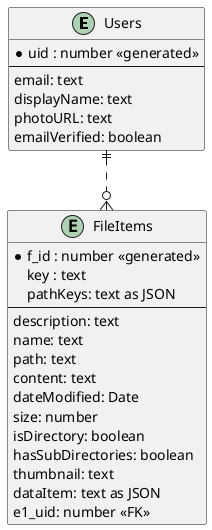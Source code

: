 @startuml
'https://plantuml.com/class-diagram
skinparam defaultFontName consolas
skinparam minClassWidth 100
skinparam conditionStyle inside
'skinparam defaultTextAlignment center
skinparam linetype polyline
skinparam linetype ortho
'left to right direction
'!include styles.puml


'class Users <<(T,red)>> {
'  Users table
'  ==
'  -uid: int
'  -email: string
'  -displayName: string
'  -photoURL: string
'  -emailVerified: boolean
'}
'
'class FileItem <<(T,red)>> {
'  FileItem table
'  ==
'  #uid: int
'  -name: string
'  -path: string
'  -content: string
'  -pathKeys: string as JSON
'  -key: string
'  -dateModified: Date
'  -size: number
'  -isDirectory: boolean
'  -hasSubDirectories: boolean
'  -thumbnail: string
'  -dataItem: string as JSON
'  'any
'}

'e01 ||..o{ e02
'one and only one <-->  zero or many


entity "Users" as e01 {
  *uid : number <<generated>>
  --
  email: text
  displayName: text
  photoURL: text
  emailVerified: boolean
}

entity "FileItems" as e02 {
  *f_id : number <<generated>>
  key : text
  pathKeys: text as JSON
  --
  description: text
  name: text
  path: text
  content: text
  dateModified: Date
  size: number
  isDirectory: boolean
  hasSubDirectories: boolean
  thumbnail: text
  dataItem: text as JSON
  e1_uid: number <<FK>>
}

e01 ||..o{ e02


@enduml
